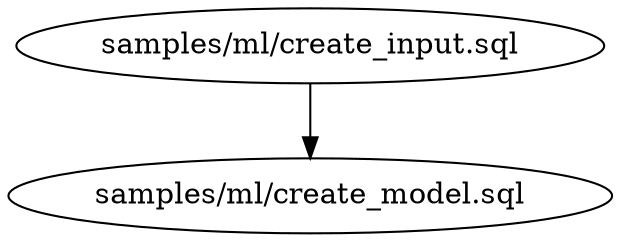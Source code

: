 digraph G {
0 [label="samples/ml/create_input.sql", shape="", type=query];
1 [label="samples/ml/create_model.sql", shape="", type=query];
0->1 ;
}
